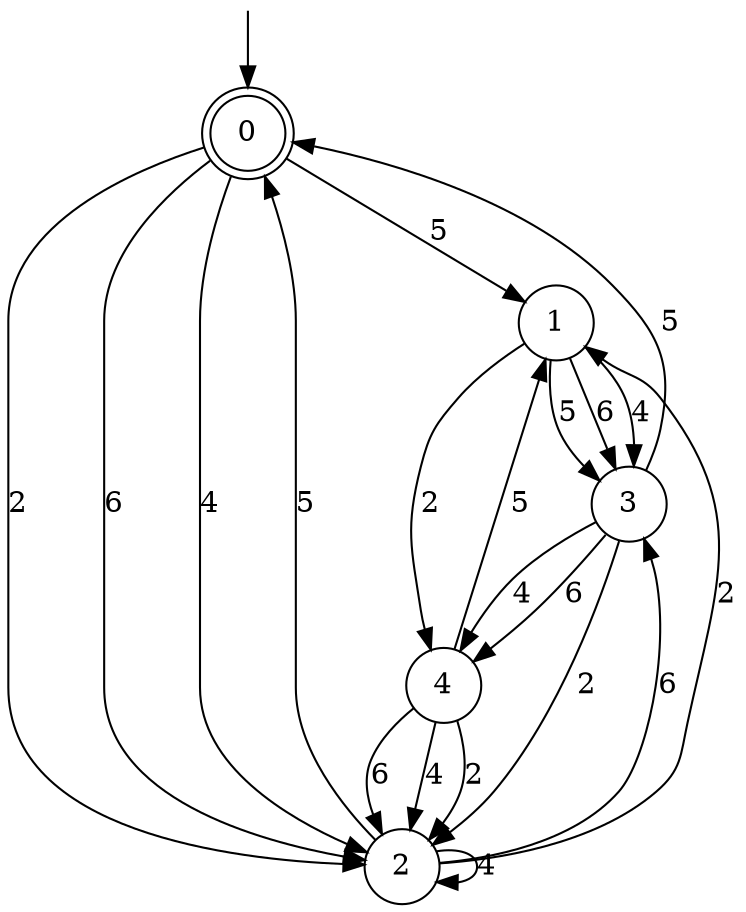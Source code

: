 digraph g {

	s0 [shape="doublecircle" label="0"];
	s1 [shape="circle" label="1"];
	s2 [shape="circle" label="2"];
	s3 [shape="circle" label="3"];
	s4 [shape="circle" label="4"];
	s0 -> s1 [label="5"];
	s0 -> s2 [label="2"];
	s0 -> s2 [label="6"];
	s0 -> s2 [label="4"];
	s1 -> s3 [label="5"];
	s1 -> s4 [label="2"];
	s1 -> s3 [label="6"];
	s1 -> s3 [label="4"];
	s2 -> s0 [label="5"];
	s2 -> s1 [label="2"];
	s2 -> s3 [label="6"];
	s2 -> s2 [label="4"];
	s3 -> s0 [label="5"];
	s3 -> s2 [label="2"];
	s3 -> s4 [label="6"];
	s3 -> s4 [label="4"];
	s4 -> s1 [label="5"];
	s4 -> s2 [label="2"];
	s4 -> s2 [label="6"];
	s4 -> s2 [label="4"];

__start0 [label="" shape="none" width="0" height="0"];
__start0 -> s0;

}
